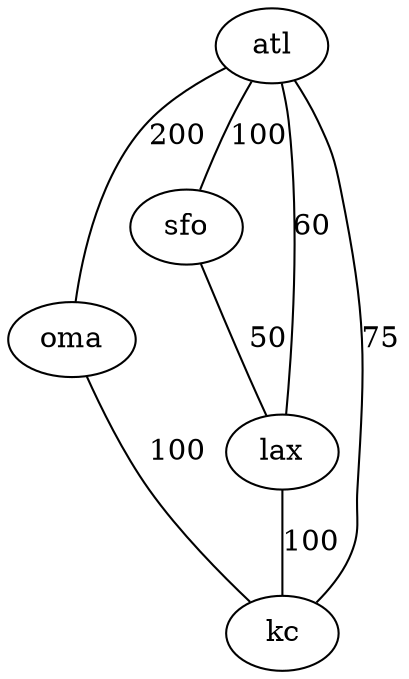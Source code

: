 graph{
  atl--oma [label=200]
  atl--sfo [label=100]
  atl--lax [label=60]
  atl--kc  [label=75]
  oma--kc [label=100]
  lax--kc [label=100]
  sfo--lax [label=50]
}